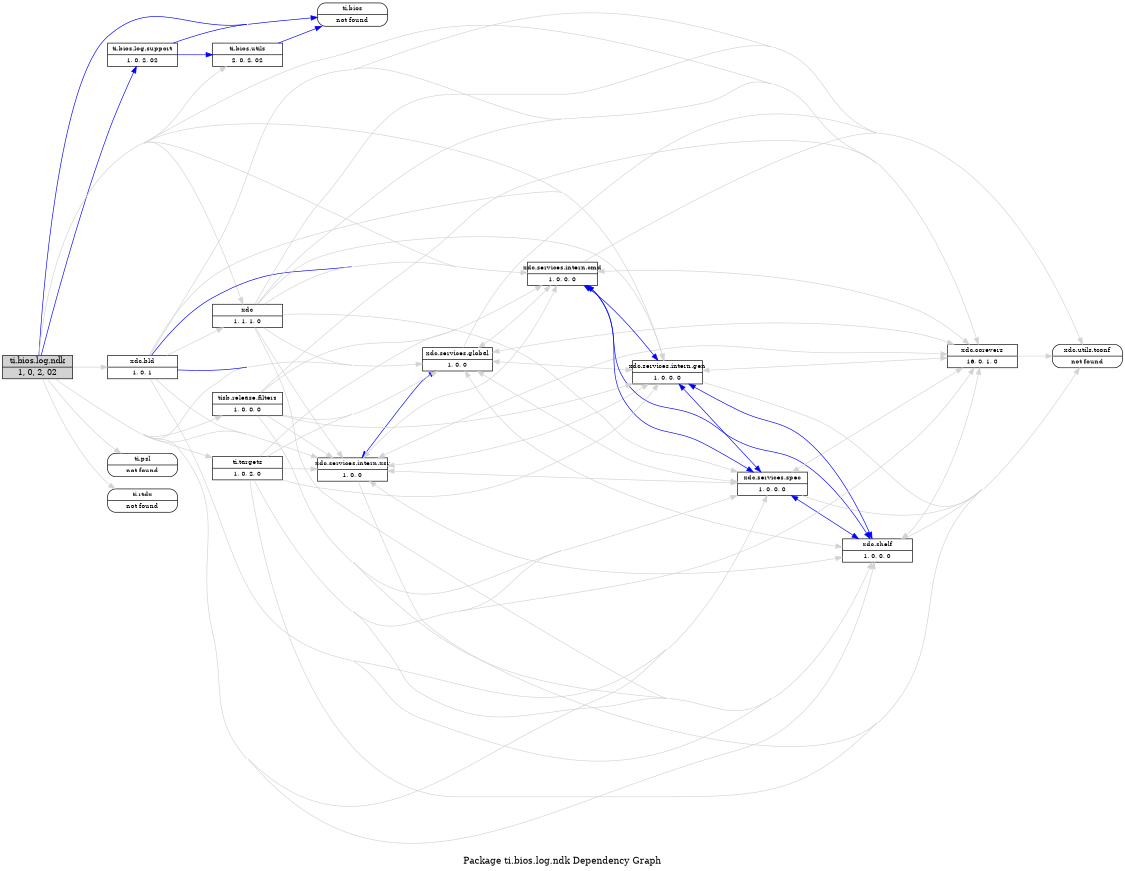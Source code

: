 digraph dependencies {
    label="\nPackage ti.bios.log.ndk Dependency Graph";
    size="7.5,10";
    rankdir=LR;
    ranksep=".75";
    concentrate="true";
    node [fixedsize=true, width=1.5, style=filled, color=black];
    node [font=Helvetica, fontsize=12, fillcolor=lightgrey];
    ti_bios_log_ndk [shape=record,label="ti.bios.log.ndk|1, 0, 2, 02", URL="package.rel.xml"];
    node [fontsize=10, fillcolor=white];

    edge [style=solid, color=blue]
    ti_bios [shape=record,label="ti.bios|not found"style=rounded, ];
    ti_bios_log_ndk -> ti_bios;
    ti_bios_log_support [shape=record,label="ti.bios.log.support|1, 0, 2, 02", URL="../../support/package/package.rel.svg"];
    ti_bios_log_ndk -> ti_bios_log_support;

    edge [style=solid, color=lightgrey]
    ti_bios_log_ndk -> ti_bios;
    xdc_bld [shape=record,label="xdc.bld|1, 0, 1", URL="../../../../../../../../../../../rtree/install/trees/products/xdcprod-j61/product/Linux/xdctools_3_10_05_61/packages/xdc/bld/package/package.rel.svg"];
    ti_bios_log_ndk -> xdc_bld;
    xdc_services_intern_xsr [shape=record,label="xdc.services.intern.xsr|1, 0, 0", URL="../../../../../../../../../../../rtree/install/trees/products/xdcprod-j61/product/Linux/xdctools_3_10_05_61/packages/xdc/services/intern/xsr/package/package.rel.svg"];
    ti_bios_log_ndk -> xdc_services_intern_xsr;
    xdc_services_global [shape=record,label="xdc.services.global|1, 0, 0", URL="../../../../../../../../../../../rtree/install/trees/products/xdcprod-j61/product/Linux/xdctools_3_10_05_61/packages/xdc/services/global/package/package.rel.svg"];
    ti_bios_log_ndk -> xdc_services_global;
    xdc_services_intern_cmd [shape=record,label="xdc.services.intern.cmd|1, 0, 0, 0", URL="../../../../../../../../../../../rtree/install/trees/products/xdcprod-j61/product/Linux/xdctools_3_10_05_61/packages/xdc/services/intern/cmd/package/package.rel.svg"];
    ti_bios_log_ndk -> xdc_services_intern_cmd;
    xdc_corevers [shape=record,label="xdc.corevers|16, 0, 1, 0", URL="../../../../../../../../../../../rtree/install/trees/products/xdcprod-j61/product/Linux/xdctools_3_10_05_61/packages/xdc/corevers/package/package.rel.svg"];
    ti_bios_log_ndk -> xdc_corevers;
    xdc_shelf [shape=record,label="xdc.shelf|1, 0, 0, 0", URL="../../../../../../../../../../../rtree/install/trees/products/xdcprod-j61/product/Linux/xdctools_3_10_05_61/packages/xdc/shelf/package/package.rel.svg"];
    ti_bios_log_ndk -> xdc_shelf;
    ti_psl [shape=record,label="ti.psl|not found"style=rounded, ];
    ti_bios_log_ndk -> ti_psl;
    xdc_services_spec [shape=record,label="xdc.services.spec|1, 0, 0, 0", URL="../../../../../../../../../../../rtree/install/trees/products/xdcprod-j61/product/Linux/xdctools_3_10_05_61/packages/xdc/services/spec/package/package.rel.svg"];
    ti_bios_log_ndk -> xdc_services_spec;
    xdc [shape=record,label="xdc|1, 1, 1, 0", URL="../../../../../../../../../../../rtree/install/trees/products/xdcprod-j61/product/Linux/xdctools_3_10_05_61/packages/xdc/package/package.rel.svg"];
    ti_bios_log_ndk -> xdc;
    xdc_services_intern_gen [shape=record,label="xdc.services.intern.gen|1, 0, 0, 0", URL="../../../../../../../../../../../rtree/install/trees/products/xdcprod-j61/product/Linux/xdctools_3_10_05_61/packages/xdc/services/intern/gen/package/package.rel.svg"];
    ti_bios_log_ndk -> xdc_services_intern_gen;
    ti_bios_log_ndk -> ti_bios_log_support;
    ti_rtdx [shape=record,label="ti.rtdx|not found"style=rounded, ];
    ti_bios_log_ndk -> ti_rtdx;
    ti_targets [shape=record,label="ti.targets|1, 0, 2, 0", URL="../../../../../../../../../../../rtree/install/trees/products/xdcprod-j61/product/Linux/xdctools_3_10_05_61/packages/ti/targets/package/package.rel.svg"];
    ti_bios_log_ndk -> ti_targets;
    ti_bios_utils [shape=record,label="ti.bios.utils|2, 0, 2, 02", URL="../../../utils/package/package.rel.svg"];
    ti_bios_log_ndk -> ti_bios_utils;
    tisb_release_filters [shape=record,label="tisb.release.filters|1, 0, 0, 0", URL="../../../../../../../../../../../toolsrc/library/toolsC51/packages/tisb/release/filters/package/package.rel.svg"];
    ti_bios_log_ndk -> tisb_release_filters;

    edge [style=solid, color=blue]

    edge [style=solid, color=lightgrey]
    tisb_release_filters -> xdc_services_intern_cmd;
    tisb_release_filters -> xdc_services_intern_xsr;
    tisb_release_filters -> xdc_services_intern_gen;
    tisb_release_filters -> xdc_corevers;
    tisb_release_filters -> xdc_services_global;
    tisb_release_filters -> xdc_services_spec;
    tisb_release_filters -> xdc_shelf;

    edge [style=solid, color=blue]
    ti_bios_utils -> ti_bios;

    edge [style=solid, color=lightgrey]

    edge [style=solid, color=blue]

    edge [style=solid, color=lightgrey]
    ti_targets -> xdc_corevers;
    ti_targets -> xdc_services_spec;
    ti_targets -> xdc_services_intern_cmd;
    ti_targets -> xdc_services_intern_xsr;
    ti_targets -> xdc_shelf;
    ti_targets -> xdc_services_global;
    ti_targets -> xdc_services_intern_gen;
    xdc_utils_tconf [shape=record,label="xdc.utils.tconf|not found"style=rounded, ];
    ti_targets -> xdc_utils_tconf;

    edge [style=solid, color=blue]

    edge [style=solid, color=lightgrey]

    edge [style=solid, color=blue]

    edge [style=solid, color=lightgrey]

    edge [style=solid, color=blue]
    xdc_services_intern_gen -> xdc_shelf;
    xdc_services_intern_gen -> xdc_services_spec;
    xdc_services_intern_gen -> xdc_services_global;
    xdc_services_intern_gen -> xdc_services_intern_xsr;

    edge [style=solid, color=lightgrey]
    xdc_services_intern_gen -> xdc_corevers;
    xdc_services_intern_gen -> xdc_services_spec;
    xdc_services_intern_gen -> xdc_services_intern_cmd;
    xdc_services_intern_gen -> xdc_services_intern_xsr;
    xdc_services_intern_gen -> xdc_shelf;
    xdc_services_intern_gen -> xdc_services_global;
    xdc_services_intern_gen -> xdc_utils_tconf;

    edge [style=solid, color=blue]

    edge [style=solid, color=lightgrey]
    xdc -> xdc_corevers;
    xdc -> xdc_services_spec;
    xdc -> xdc_services_intern_cmd;
    xdc -> xdc_services_intern_xsr;
    xdc -> xdc_shelf;
    xdc -> xdc_services_global;
    xdc -> xdc_services_intern_gen;
    xdc -> xdc_utils_tconf;

    edge [style=solid, color=blue]
    xdc_services_spec -> xdc_shelf;

    edge [style=solid, color=lightgrey]
    xdc_services_spec -> xdc_corevers;
    xdc_services_spec -> xdc_services_intern_cmd;
    xdc_services_spec -> xdc_services_intern_xsr;
    xdc_services_spec -> xdc_shelf;
    xdc_services_spec -> xdc_services_global;
    xdc_services_spec -> xdc_services_intern_gen;
    xdc_services_spec -> xdc_utils_tconf;

    edge [style=solid, color=blue]

    edge [style=solid, color=lightgrey]

    edge [style=solid, color=blue]

    edge [style=solid, color=lightgrey]
    xdc_shelf -> xdc_corevers;
    xdc_shelf -> xdc_services_spec;
    xdc_shelf -> xdc_services_intern_cmd;
    xdc_shelf -> xdc_services_intern_xsr;
    xdc_shelf -> xdc_services_global;
    xdc_shelf -> xdc_services_intern_gen;
    xdc_shelf -> xdc_utils_tconf;

    edge [style=solid, color=blue]

    edge [style=solid, color=lightgrey]
    xdc_corevers -> xdc_services_spec;
    xdc_corevers -> xdc_services_intern_cmd;
    xdc_corevers -> xdc_services_intern_xsr;
    xdc_corevers -> xdc_shelf;
    xdc_corevers -> xdc_services_global;
    xdc_corevers -> xdc_services_intern_gen;
    xdc_corevers -> xdc_utils_tconf;

    edge [style=solid, color=blue]
    xdc_services_intern_cmd -> xdc_shelf;
    xdc_services_intern_cmd -> xdc_services_spec;
    xdc_services_intern_cmd -> xdc_services_global;
    xdc_services_intern_cmd -> xdc_services_intern_gen;

    edge [style=solid, color=lightgrey]
    xdc_services_intern_cmd -> xdc_corevers;
    xdc_services_intern_cmd -> xdc_services_spec;
    xdc_services_intern_cmd -> xdc_services_intern_xsr;
    xdc_services_intern_cmd -> xdc_shelf;
    xdc_services_intern_cmd -> xdc_services_global;
    xdc_services_intern_cmd -> xdc_services_intern_gen;
    xdc_services_intern_cmd -> xdc_utils_tconf;

    edge [style=solid, color=blue]

    edge [style=solid, color=lightgrey]
    xdc_services_global -> xdc_corevers;
    xdc_services_global -> xdc_services_spec;
    xdc_services_global -> xdc_services_intern_cmd;
    xdc_services_global -> xdc_services_intern_xsr;
    xdc_services_global -> xdc_shelf;
    xdc_services_global -> xdc_services_intern_gen;
    xdc_services_global -> xdc_utils_tconf;

    edge [style=solid, color=blue]
    xdc_services_intern_xsr -> xdc_services_global;

    edge [style=solid, color=lightgrey]
    xdc_services_intern_xsr -> xdc_corevers;
    xdc_services_intern_xsr -> xdc_services_spec;
    xdc_services_intern_xsr -> xdc_services_intern_cmd;
    xdc_services_intern_xsr -> xdc_shelf;
    xdc_services_intern_xsr -> xdc_services_global;
    xdc_services_intern_xsr -> xdc_services_intern_gen;
    xdc_services_intern_xsr -> xdc_utils_tconf;

    edge [style=solid, color=blue]
    xdc_bld -> xdc_services_global;
    xdc_bld -> xdc_services_intern_cmd;

    edge [style=solid, color=lightgrey]
    xdc_bld -> xdc_corevers;
    xdc_bld -> xdc_services_spec;
    xdc_bld -> xdc_services_intern_cmd;
    xdc_bld -> xdc;
    xdc_bld -> xdc_services_intern_xsr;
    xdc_bld -> xdc_shelf;
    xdc_bld -> xdc_services_global;
    xdc_bld -> xdc_services_intern_gen;
    xdc_bld -> xdc_utils_tconf;

    edge [style=solid, color=blue]
    ti_bios_log_support -> ti_bios;
    ti_bios_log_support -> ti_bios_utils;

    edge [style=solid, color=lightgrey]

    edge [style=solid, color=blue]

    edge [style=solid, color=lightgrey]
}
